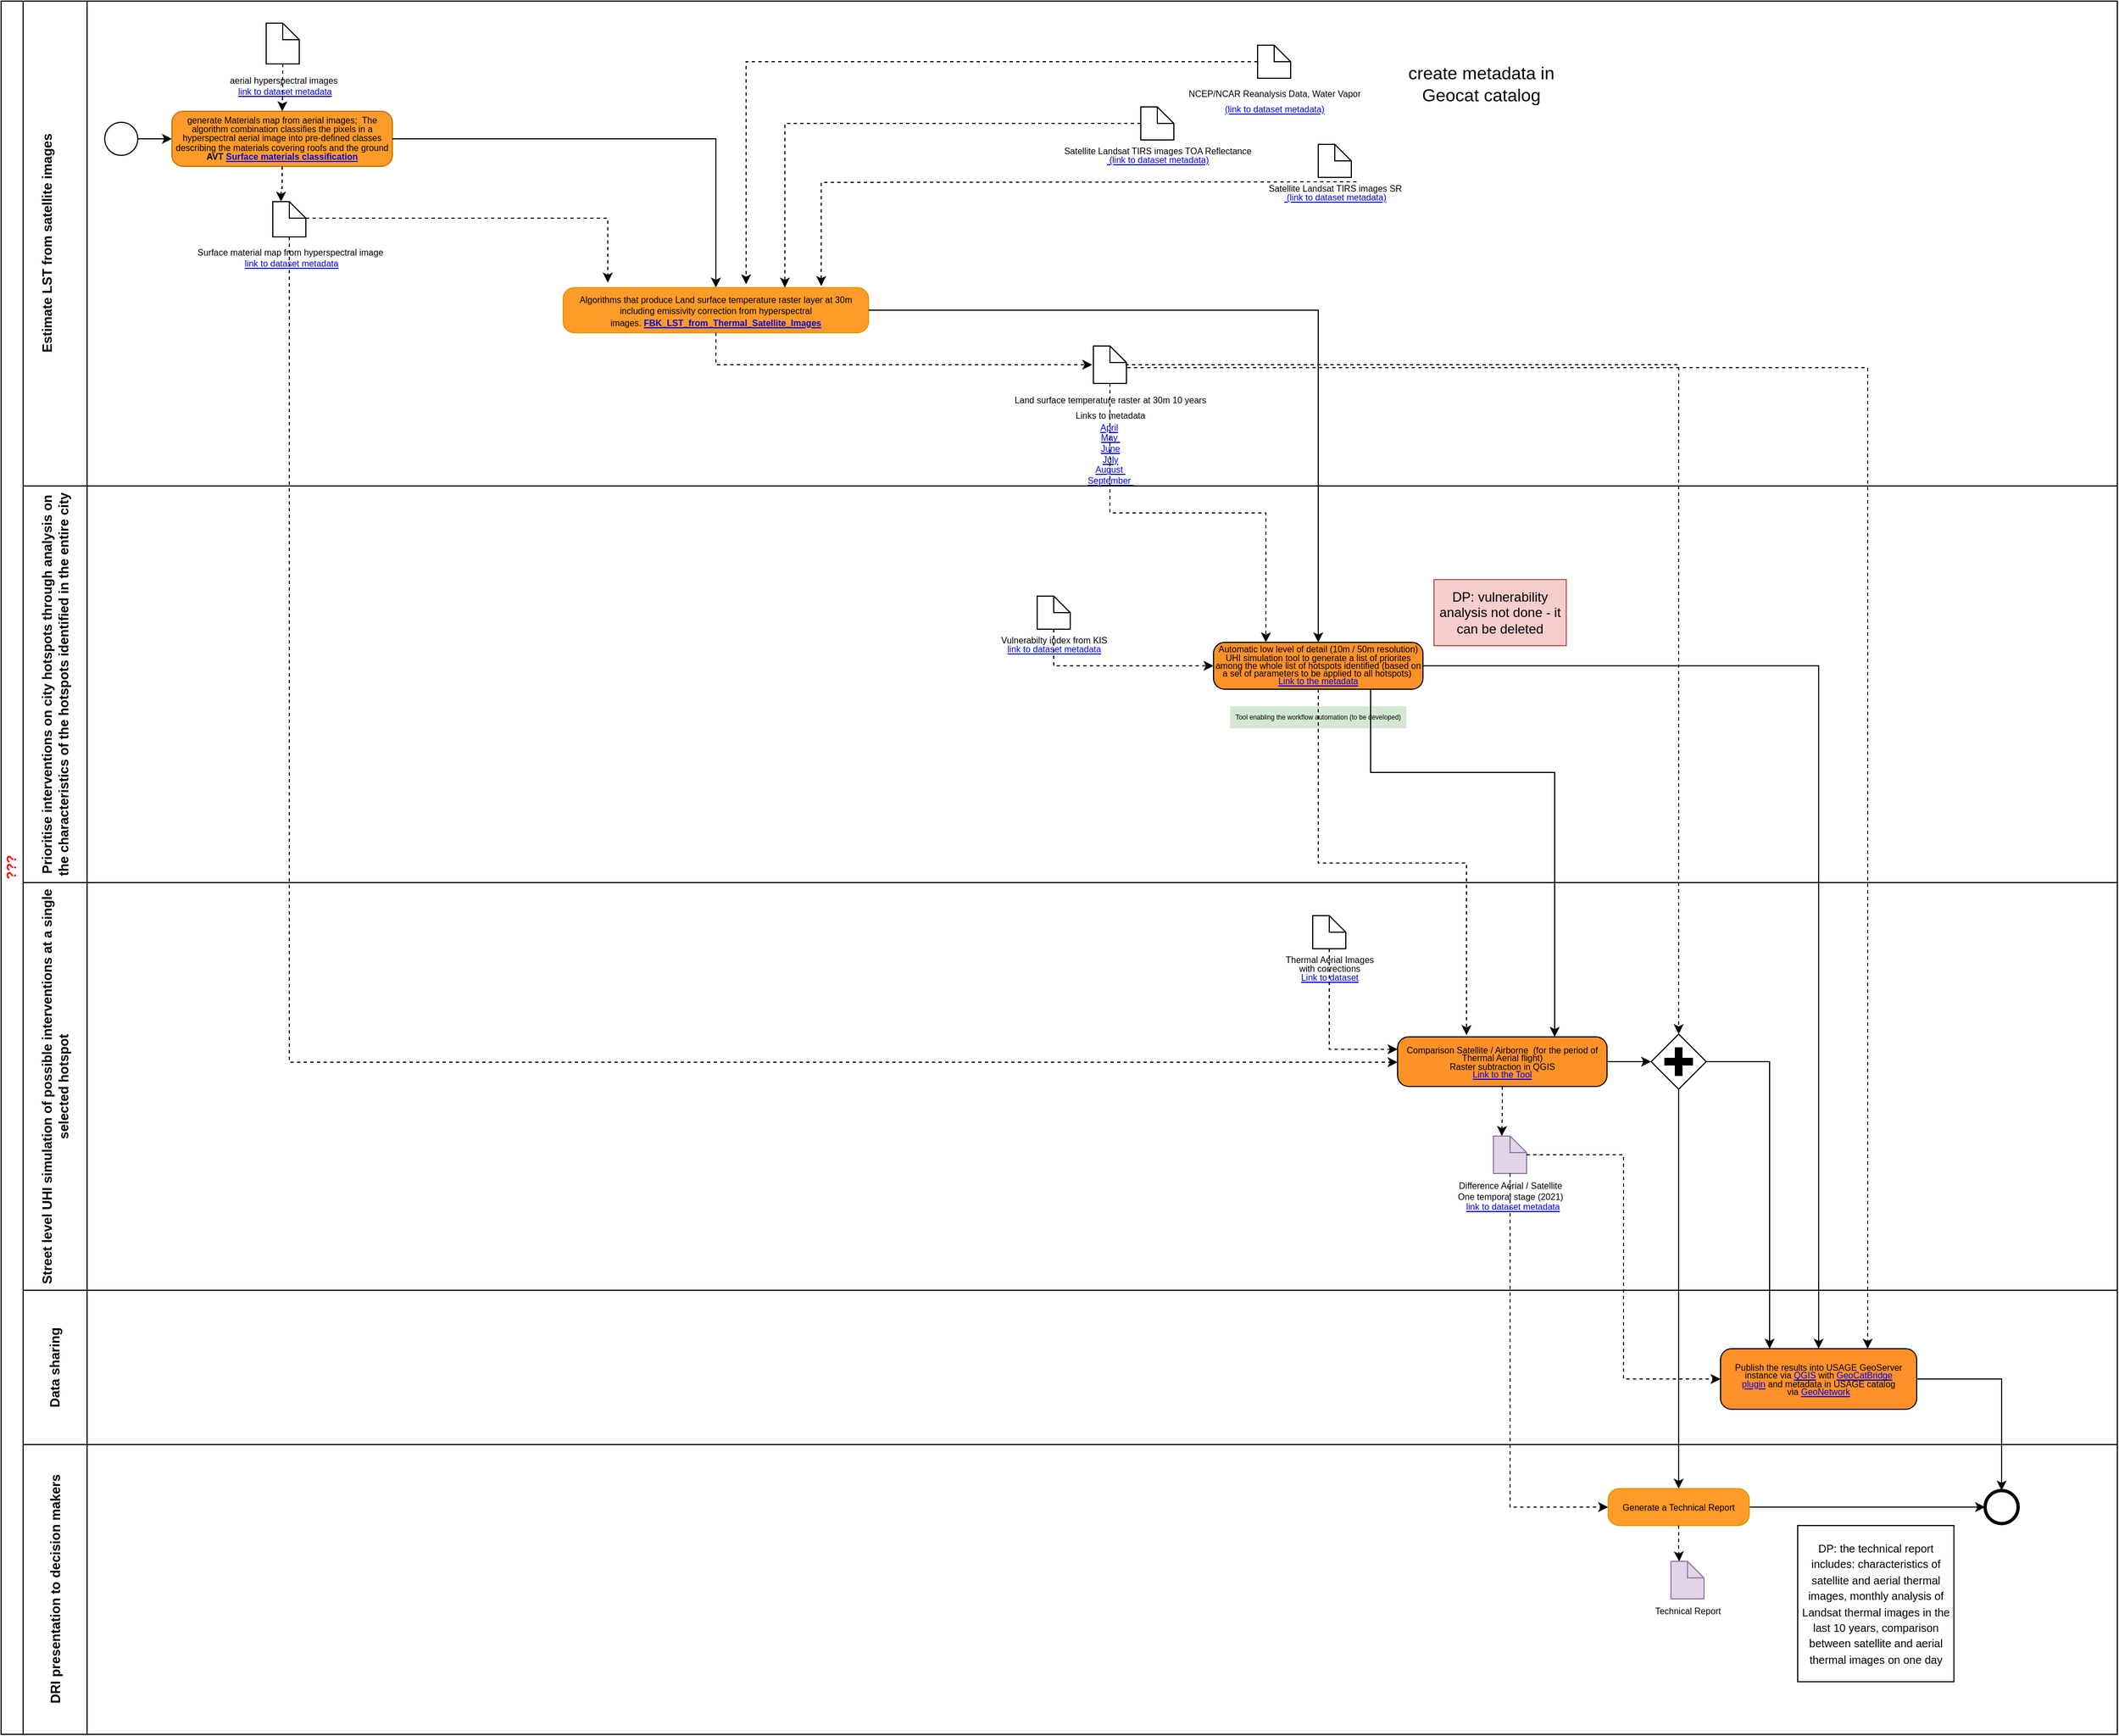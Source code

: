 <mxfile version="26.2.2">
  <diagram name="GZ-UHI" id="Krvi3zgOJTbH_F1lKnKt">
    <mxGraphModel grid="1" page="1" gridSize="10" guides="1" tooltips="1" connect="1" arrows="1" fold="1" pageScale="1" pageWidth="3300" pageHeight="4681" math="0" shadow="0">
      <root>
        <mxCell id="k6mhYjpQpfvVJ8LvTSOb-0" />
        <mxCell id="k6mhYjpQpfvVJ8LvTSOb-1" parent="k6mhYjpQpfvVJ8LvTSOb-0" />
        <mxCell id="k6mhYjpQpfvVJ8LvTSOb-5" value="&lt;font color=&quot;#ff0000&quot;&gt;???&lt;/font&gt;" style="swimlane;html=1;childLayout=stackLayout;resizeParent=1;resizeParentMax=0;horizontal=0;startSize=20;horizontalStack=0;whiteSpace=wrap;" vertex="1" parent="k6mhYjpQpfvVJ8LvTSOb-1">
          <mxGeometry x="130" y="-4350" width="1920" height="1573" as="geometry">
            <mxRectangle x="99" y="-2240" width="40" height="50" as="alternateBounds" />
          </mxGeometry>
        </mxCell>
        <mxCell id="k6mhYjpQpfvVJ8LvTSOb-6" value="&lt;div&gt;Estimate LST from satellite images&lt;/div&gt;&lt;div&gt;&lt;br&gt;&lt;/div&gt;" style="swimlane;html=1;startSize=58;horizontal=0;" vertex="1" parent="k6mhYjpQpfvVJ8LvTSOb-5">
          <mxGeometry x="20" width="1900" height="440" as="geometry">
            <mxRectangle x="20" width="1133" height="30" as="alternateBounds" />
          </mxGeometry>
        </mxCell>
        <mxCell id="k6mhYjpQpfvVJ8LvTSOb-7" style="edgeStyle=orthogonalEdgeStyle;rounded=0;orthogonalLoop=1;jettySize=auto;html=1;" edge="1" parent="k6mhYjpQpfvVJ8LvTSOb-6" source="k6mhYjpQpfvVJ8LvTSOb-8">
          <mxGeometry relative="1" as="geometry">
            <mxPoint x="135" y="125" as="targetPoint" />
          </mxGeometry>
        </mxCell>
        <mxCell id="k6mhYjpQpfvVJ8LvTSOb-8" value="" style="points=[[0.145,0.145,0],[0.5,0,0],[0.855,0.145,0],[1,0.5,0],[0.855,0.855,0],[0.5,1,0],[0.145,0.855,0],[0,0.5,0]];shape=mxgraph.bpmn.event;html=1;verticalLabelPosition=bottom;labelBackgroundColor=#ffffff;verticalAlign=top;align=center;perimeter=ellipsePerimeter;outlineConnect=0;aspect=fixed;outline=standard;symbol=general;" vertex="1" parent="k6mhYjpQpfvVJ8LvTSOb-6">
          <mxGeometry x="74" y="110" width="30" height="30" as="geometry" />
        </mxCell>
        <mxCell id="k6mhYjpQpfvVJ8LvTSOb-14" value="&lt;h6 style=&quot;line-height: 100%;&quot;&gt;&lt;font face=&quot;Arial&quot; style=&quot;&quot;&gt;&lt;span style=&quot;font-size: 8px; font-weight: 400;&quot;&gt;generate Materials map from aerial images;&amp;nbsp; The algorithm combination classifies the pixels in a hyperspectral aerial image into pre-defined classes describing the materials covering roofs and the ground&lt;/span&gt;&lt;br&gt;&lt;/font&gt;&lt;font face=&quot;Arial&quot;&gt;&lt;span style=&quot;font-size: 8px;&quot;&gt;AVT&amp;nbsp;&lt;a href=&quot;https://usage.geocat.live/catalogue/srv/ger/catalog.search#/metadata/fd520039-50a1-46c0-94a1-9b5369333e2a&quot;&gt;Surface materials classification&lt;/a&gt;&lt;/span&gt;&lt;/font&gt;&lt;/h6&gt;" style="points=[[0.25,0,0],[0.5,0,0],[0.75,0,0],[1,0.25,0],[1,0.5,0],[1,0.75,0],[0.75,1,0],[0.5,1,0],[0.25,1,0],[0,0.75,0],[0,0.5,0],[0,0.25,0]];shape=mxgraph.bpmn.task;whiteSpace=wrap;rectStyle=rounded;size=10;html=1;container=1;expand=0;collapsible=0;taskMarker=abstract;fillColor=#ff9b29;fontColor=#000000;strokeColor=#BD7000;" vertex="1" parent="k6mhYjpQpfvVJ8LvTSOb-6">
          <mxGeometry x="135" y="100" width="200" height="50" as="geometry" />
        </mxCell>
        <mxCell id="k6mhYjpQpfvVJ8LvTSOb-15" style="edgeStyle=orthogonalEdgeStyle;rounded=0;orthogonalLoop=1;jettySize=auto;html=1;dashed=1;" edge="1" parent="k6mhYjpQpfvVJ8LvTSOb-6" source="k6mhYjpQpfvVJ8LvTSOb-16" target="k6mhYjpQpfvVJ8LvTSOb-14">
          <mxGeometry relative="1" as="geometry" />
        </mxCell>
        <UserObject label="&lt;div style=&quot;&quot;&gt;&lt;div style=&quot;&quot;&gt;&lt;font face=&quot;Arial&quot;&gt;&lt;span style=&quot;font-size: 8px;&quot;&gt;aerial hyperspectral images&lt;/span&gt;&lt;/font&gt;&lt;br&gt;&lt;/div&gt;&lt;div style=&quot;font-size: 8px;&quot;&gt;&lt;font face=&quot;Arial&quot; style=&quot;font-size: 8px;&quot;&gt;&amp;nbsp;&lt;a href=&quot;https://usage.geocat.live/catalogue/srv/eng/catalog.search#/metadata/ae30b8cd-dbab-412f-aea7-62f427f24b55&quot;&gt;link to dataset metadata&lt;/a&gt;&lt;/font&gt;&lt;/div&gt;&lt;/div&gt;" id="k6mhYjpQpfvVJ8LvTSOb-16">
          <mxCell style="shape=mxgraph.bpmn.data;labelPosition=center;verticalLabelPosition=bottom;align=center;verticalAlign=top;size=15;html=1;" vertex="1" parent="k6mhYjpQpfvVJ8LvTSOb-6">
            <mxGeometry x="220.5" y="20" width="30" height="37" as="geometry" />
          </mxCell>
        </UserObject>
        <UserObject label="&lt;div style=&quot;line-height: 100%;&quot;&gt;&lt;div style=&quot;line-height: 100%;&quot;&gt;&lt;font face=&quot;Arial&quot;&gt;&lt;span style=&quot;font-size: 8px;&quot;&gt;Surface material map from hyperspectral image&lt;/span&gt;&lt;/font&gt;&lt;/div&gt;&lt;div style=&quot;font-size: 8px; line-height: 100%;&quot;&gt;&lt;font style=&quot;font-size: 8px;&quot; face=&quot;Arial&quot;&gt;&amp;nbsp;&lt;a href=&quot;https://usage.geocat.live/catalogue/srv/eng/catalog.search#/metadata/e6991462-e031-4deb-a362-c5b55139316a&quot;&gt;link to dataset metadata&lt;/a&gt;&lt;/font&gt;&lt;/div&gt;&lt;/div&gt;" id="k6mhYjpQpfvVJ8LvTSOb-17">
          <mxCell style="shape=mxgraph.bpmn.data;labelPosition=center;verticalLabelPosition=bottom;align=center;verticalAlign=top;size=15;html=1;" vertex="1" parent="k6mhYjpQpfvVJ8LvTSOb-6">
            <mxGeometry x="226.5" y="182" width="30" height="32" as="geometry" />
          </mxCell>
        </UserObject>
        <mxCell id="k6mhYjpQpfvVJ8LvTSOb-18" style="edgeStyle=orthogonalEdgeStyle;rounded=0;orthogonalLoop=1;jettySize=auto;html=1;entryX=0;entryY=0;entryDx=7.5;entryDy=0;entryPerimeter=0;dashed=1;" edge="1" parent="k6mhYjpQpfvVJ8LvTSOb-6" source="k6mhYjpQpfvVJ8LvTSOb-14" target="k6mhYjpQpfvVJ8LvTSOb-17">
          <mxGeometry relative="1" as="geometry" />
        </mxCell>
        <mxCell id="k6mhYjpQpfvVJ8LvTSOb-26" style="edgeStyle=orthogonalEdgeStyle;rounded=0;orthogonalLoop=1;jettySize=auto;html=1;entryX=0.146;entryY=-0.111;entryDx=0;entryDy=0;entryPerimeter=0;exitX=0;exitY=0;exitDx=30;exitDy=15;exitPerimeter=0;dashed=1;" edge="1" parent="k6mhYjpQpfvVJ8LvTSOb-6" source="k6mhYjpQpfvVJ8LvTSOb-17" target="AlwzMYm-ZSlX3xYWYxc7-0">
          <mxGeometry relative="1" as="geometry" />
        </mxCell>
        <mxCell id="k6mhYjpQpfvVJ8LvTSOb-33" style="edgeStyle=orthogonalEdgeStyle;rounded=0;orthogonalLoop=1;jettySize=auto;html=1;entryX=0.5;entryY=0;entryDx=0;entryDy=0;entryPerimeter=0;" edge="1" parent="k6mhYjpQpfvVJ8LvTSOb-6" source="k6mhYjpQpfvVJ8LvTSOb-14" target="AlwzMYm-ZSlX3xYWYxc7-0">
          <mxGeometry relative="1" as="geometry" />
        </mxCell>
        <mxCell id="AlwzMYm-ZSlX3xYWYxc7-0" value="&lt;div style=&quot;line-height: 70%;&quot;&gt;&lt;div&gt;&lt;span style=&quot;background-color: initial; font-size: 8px;&quot;&gt;&lt;font face=&quot;Arial&quot;&gt;Algorithms that produce Land surface temperature raster layer at 30m including emissivity correction from hyperspectral images&lt;/font&gt;&lt;/span&gt;&lt;font face=&quot;Arial&quot; style=&quot;background-color: initial;&quot;&gt;&lt;span style=&quot;font-size: 8px;&quot;&gt;.&amp;nbsp;&lt;/span&gt;&lt;/font&gt;&lt;span style=&quot;background-color: transparent; font-size: 8px;&quot;&gt;&lt;font face=&quot;Arial&quot; color=&quot;#0000ee&quot;&gt;&lt;b&gt;&lt;u&gt;FBK_LST_from_Thermal_Satellite_Images&lt;/u&gt;&lt;/b&gt;&lt;/font&gt;&lt;/span&gt;&lt;br&gt;&lt;/div&gt;&lt;/div&gt;" style="points=[[0.25,0,0],[0.5,0,0],[0.75,0,0],[1,0.25,0],[1,0.5,0],[1,0.75,0],[0.75,1,0],[0.5,1,0],[0.25,1,0],[0,0.75,0],[0,0.5,0],[0,0.25,0]];shape=mxgraph.bpmn.task;whiteSpace=wrap;rectStyle=rounded;size=10;html=1;container=1;expand=0;collapsible=0;taskMarker=abstract;fillColor=#ff9b29;strokeColor=#d79b00;gradientColor=none;" vertex="1" parent="k6mhYjpQpfvVJ8LvTSOb-6">
          <mxGeometry x="490" y="260" width="277" height="41" as="geometry" />
        </mxCell>
        <UserObject label="&lt;div style=&quot;&quot;&gt;&lt;div style=&quot;&quot;&gt;&lt;font face=&quot;Arial&quot;&gt;&lt;span style=&quot;font-size: 8px;&quot;&gt;Land surface temperature raster at 30m 10 years&lt;/span&gt;&lt;/font&gt;&lt;br&gt;&lt;/div&gt;&lt;div style=&quot;&quot;&gt;&lt;font face=&quot;Arial&quot;&gt;&lt;span style=&quot;font-size: 8px;&quot;&gt;Links to metadata&lt;/span&gt;&lt;/font&gt;&lt;/div&gt;&lt;div style=&quot;font-size: 8px;&quot;&gt;&lt;font style=&quot;font-size: 8px;&quot; face=&quot;Arial&quot;&gt;&lt;a href=&quot;https://usage.geocat.live/catalogue/srv/eng/catalog.search#/metadata/aff2d2a4-f9ab-45c5-abed-f10d376fbd80&quot;&gt;April&lt;/a&gt;&amp;nbsp;&lt;/font&gt;&lt;/div&gt;&lt;div style=&quot;font-size: 8px;&quot;&gt;&lt;font style=&quot;font-size: 8px;&quot; face=&quot;Arial&quot;&gt;&lt;a href=&quot;https://usage.geocat.live/catalogue/srv/eng/catalog.search#/metadata/4ccbb858-4121-44dd-abe7-034310ac998c&quot;&gt;May&amp;nbsp;&lt;/a&gt;&lt;/font&gt;&lt;/div&gt;&lt;div style=&quot;font-size: 8px;&quot;&gt;&lt;font style=&quot;font-size: 8px;&quot; face=&quot;Arial&quot;&gt;&lt;a href=&quot;https://usage.geocat.live/catalogue/srv/eng/catalog.search#/metadata/3def935f-0346-4d03-aa3d-8190eb6eb513&quot;&gt;June&lt;/a&gt;&lt;/font&gt;&lt;/div&gt;&lt;div style=&quot;font-size: 8px;&quot;&gt;&lt;font style=&quot;font-size: 8px;&quot; face=&quot;Arial&quot;&gt;&lt;a href=&quot;https://usage.geocat.live/catalogue/srv/eng/catalog.search#/metadata/1e5516d5-3c9e-45b9-b2ae-fc5a6879417a&quot;&gt;July&lt;/a&gt;&lt;/font&gt;&lt;/div&gt;&lt;div style=&quot;font-size: 8px;&quot;&gt;&lt;a href=&quot;https://usage.geocat.live/catalogue/srv/eng/catalog.search#/metadata/031fedaa-0c58-42bd-bdcd-8bd4509bc34d&quot;&gt;August&amp;nbsp;&lt;/a&gt;&lt;/div&gt;&lt;div style=&quot;font-size: 8px;&quot;&gt;&lt;a href=&quot;https://usage.geocat.live/catalogue/srv/eng/catalog.search#/metadata/4fe37493-c38b-41a7-a944-6562df7aa672&quot;&gt;September&amp;nbsp;&lt;/a&gt;&lt;/div&gt;&lt;/div&gt;" id="AlwzMYm-ZSlX3xYWYxc7-1">
          <mxCell style="shape=mxgraph.bpmn.data;labelPosition=center;verticalLabelPosition=bottom;align=center;verticalAlign=top;size=15;html=1;" vertex="1" parent="k6mhYjpQpfvVJ8LvTSOb-6">
            <mxGeometry x="971" y="313" width="30" height="34" as="geometry" />
          </mxCell>
        </UserObject>
        <mxCell id="AlwzMYm-ZSlX3xYWYxc7-2" style="edgeStyle=orthogonalEdgeStyle;rounded=0;orthogonalLoop=1;jettySize=auto;html=1;exitX=0.5;exitY=1;exitDx=0;exitDy=0;exitPerimeter=0;dashed=1;" edge="1" parent="k6mhYjpQpfvVJ8LvTSOb-6" source="AlwzMYm-ZSlX3xYWYxc7-0">
          <mxGeometry relative="1" as="geometry">
            <mxPoint x="970" y="330" as="targetPoint" />
            <Array as="points">
              <mxPoint x="629" y="330" />
            </Array>
          </mxGeometry>
        </mxCell>
        <UserObject label="&lt;div style=&quot;line-height: 100%; font-size: 8px;&quot;&gt;&lt;div style=&quot;line-height: 100%;&quot;&gt;Satellite Landsat TIRS images TOA Reflectance&lt;/div&gt;&lt;div style=&quot;line-height: 100%;&quot;&gt;&lt;a href=&quot;https://developers.google.com/earth-engine/datasets/catalog/LANDSAT_LC08_C02_T1_TOA#description&quot;&gt;&amp;nbsp;(link to dataset metadata)&lt;/a&gt;&lt;/div&gt;&lt;/div&gt;" id="AlwzMYm-ZSlX3xYWYxc7-3">
          <mxCell style="shape=mxgraph.bpmn.data;labelPosition=center;verticalLabelPosition=bottom;align=center;verticalAlign=top;size=15;html=1;" vertex="1" parent="k6mhYjpQpfvVJ8LvTSOb-6">
            <mxGeometry x="1014" y="96" width="30" height="30" as="geometry" />
          </mxCell>
        </UserObject>
        <mxCell id="AlwzMYm-ZSlX3xYWYxc7-4" style="edgeStyle=orthogonalEdgeStyle;rounded=0;orthogonalLoop=1;jettySize=auto;html=1;entryX=0.726;entryY=0;entryDx=0;entryDy=0;entryPerimeter=0;dashed=1;" edge="1" parent="k6mhYjpQpfvVJ8LvTSOb-6" source="AlwzMYm-ZSlX3xYWYxc7-3" target="AlwzMYm-ZSlX3xYWYxc7-0">
          <mxGeometry relative="1" as="geometry">
            <mxPoint x="1029" y="226" as="targetPoint" />
          </mxGeometry>
        </mxCell>
        <UserObject label="&lt;div style=&quot;line-height: 100%;&quot;&gt;&lt;div style=&quot;line-height: 100%;&quot;&gt;&lt;span style=&quot;background-color: initial; font-size: 8px;&quot;&gt;NCEP/NCAR Reanalysis Data, Water Vapor&lt;/span&gt;&lt;/div&gt;&lt;div style=&quot;line-height: 100%;&quot;&gt;&lt;a style=&quot;font-size: 8px; background-color: initial;&quot; href=&quot;https://developers.google.com/earth-engine/datasets/catalog/LANDSAT_LC08_C02_T1_L2#description&quot;&gt;(link to dataset metadata)&lt;/a&gt;&lt;br&gt;&lt;/div&gt;&lt;/div&gt;" id="AlwzMYm-ZSlX3xYWYxc7-5">
          <mxCell style="shape=mxgraph.bpmn.data;labelPosition=center;verticalLabelPosition=bottom;align=center;verticalAlign=top;size=15;html=1;" vertex="1" parent="k6mhYjpQpfvVJ8LvTSOb-6">
            <mxGeometry x="1120" y="40" width="30" height="30" as="geometry" />
          </mxCell>
        </UserObject>
        <mxCell id="AlwzMYm-ZSlX3xYWYxc7-6" style="edgeStyle=orthogonalEdgeStyle;rounded=0;orthogonalLoop=1;jettySize=auto;html=1;entryX=0.845;entryY=-0.034;entryDx=0;entryDy=0;entryPerimeter=0;dashed=1;" edge="1" parent="k6mhYjpQpfvVJ8LvTSOb-6" target="AlwzMYm-ZSlX3xYWYxc7-0">
          <mxGeometry relative="1" as="geometry">
            <mxPoint x="1209.67" y="164" as="sourcePoint" />
            <mxPoint x="1061" y="225" as="targetPoint" />
          </mxGeometry>
        </mxCell>
        <mxCell id="AlwzMYm-ZSlX3xYWYxc7-7" style="edgeStyle=orthogonalEdgeStyle;rounded=0;orthogonalLoop=1;jettySize=auto;html=1;entryX=0.599;entryY=-0.073;entryDx=0;entryDy=0;entryPerimeter=0;dashed=1;" edge="1" parent="k6mhYjpQpfvVJ8LvTSOb-6" source="AlwzMYm-ZSlX3xYWYxc7-5" target="AlwzMYm-ZSlX3xYWYxc7-0">
          <mxGeometry relative="1" as="geometry">
            <mxPoint x="1219.67" y="174" as="sourcePoint" />
            <mxPoint x="1084" y="224" as="targetPoint" />
          </mxGeometry>
        </mxCell>
        <UserObject label="&lt;div style=&quot;line-height: 100%; font-size: 8px;&quot;&gt;&lt;div style=&quot;line-height: 100%;&quot;&gt;Satellite Landsat TIRS images SR&lt;/div&gt;&lt;div style=&quot;line-height: 100%;&quot;&gt;&lt;a href=&quot;https://developers.google.com/earth-engine/datasets/catalog/LANDSAT_LC08_C02_T1_L2#description&quot;&gt;&amp;nbsp;(link to dataset metadata)&lt;/a&gt;&lt;/div&gt;&lt;/div&gt;" id="AlwzMYm-ZSlX3xYWYxc7-8">
          <mxCell style="shape=mxgraph.bpmn.data;labelPosition=center;verticalLabelPosition=bottom;align=center;verticalAlign=top;size=15;html=1;" vertex="1" parent="k6mhYjpQpfvVJ8LvTSOb-6">
            <mxGeometry x="1175" y="130" width="30" height="30" as="geometry" />
          </mxCell>
        </UserObject>
        <mxCell id="LC7-CDsK_31KNm7Xdk4L-0" value="create metadata in Geocat catalog" style="text;html=1;align=center;verticalAlign=middle;whiteSpace=wrap;rounded=0;fontSize=16;" vertex="1" parent="k6mhYjpQpfvVJ8LvTSOb-6">
          <mxGeometry x="1230" y="30" width="186" height="90" as="geometry" />
        </mxCell>
        <mxCell id="deyBfgTp-uPs_R4OnKZf-1" style="edgeStyle=orthogonalEdgeStyle;rounded=0;orthogonalLoop=1;jettySize=auto;html=1;entryX=0.5;entryY=0;entryDx=0;entryDy=0;entryPerimeter=0;dashed=1;" edge="1" parent="k6mhYjpQpfvVJ8LvTSOb-6" target="dOBSpZfp61ixVWhACqNp-2">
          <mxGeometry relative="1" as="geometry">
            <mxPoint x="1000" y="330" as="sourcePoint" />
            <mxPoint x="1552" y="1210" as="targetPoint" />
            <Array as="points">
              <mxPoint x="1502" y="330" />
            </Array>
          </mxGeometry>
        </mxCell>
        <mxCell id="k6mhYjpQpfvVJ8LvTSOb-54" value="&lt;div&gt;Prioritise interventions on city hotspots through analysis on the characteristics of the hotspots identified in the entire city&lt;br&gt;&lt;/div&gt;" style="swimlane;html=1;startSize=58;horizontal=0;whiteSpace=wrap;" vertex="1" parent="k6mhYjpQpfvVJ8LvTSOb-5">
          <mxGeometry x="20" y="440" width="1900" height="360" as="geometry" />
        </mxCell>
        <mxCell id="k6mhYjpQpfvVJ8LvTSOb-55" value="&lt;h6 style=&quot;line-height: 90%;&quot;&gt;&lt;font style=&quot;&quot;&gt;&lt;span style=&quot;font-size: 8px; font-weight: 400;&quot;&gt;Automatic low level of detail (10m / 50m resolution) UHI simulation tool to generate a list of priorites among the whole list of hotspots identified (based on a set of parameters to be applied to all hotspots)&amp;nbsp;&lt;br&gt;&lt;/span&gt;&lt;/font&gt;&lt;span style=&quot;font-size: 8px; font-weight: 400; background-color: initial;&quot;&gt;&lt;a href=&quot;https://usage.geocat.live/catalogue/srv/eng/catalog.search#/metadata/929158a4-eb6d-41c7-b8c5-4c3e17e87d6b&quot;&gt;Link to the metadata&lt;/a&gt;&lt;/span&gt;&lt;/h6&gt;&lt;p&gt;&lt;/p&gt;" style="points=[[0.25,0,0],[0.5,0,0],[0.75,0,0],[1,0.25,0],[1,0.5,0],[1,0.75,0],[0.75,1,0],[0.5,1,0],[0.25,1,0],[0,0.75,0],[0,0.5,0],[0,0.25,0]];shape=mxgraph.bpmn.task;whiteSpace=wrap;rectStyle=rounded;size=10;html=1;container=1;expand=0;collapsible=0;taskMarker=abstract;fillColor=#ff9129;" vertex="1" parent="k6mhYjpQpfvVJ8LvTSOb-54">
          <mxGeometry x="1080" y="142" width="190" height="42.5" as="geometry" />
        </mxCell>
        <UserObject label="&lt;div style=&quot;line-height: 100%; font-size: 8px;&quot;&gt;&lt;div style=&quot;line-height: 100%;&quot;&gt;&lt;div style=&quot;line-height: 100%;&quot;&gt;&lt;div style=&quot;line-height: 100%;&quot;&gt;Vulnerabilty index from KIS&lt;/div&gt;&lt;div&gt;&lt;a href=&quot;https://usage.geocat.live/catalogue/srv/eng/catalog.search#/metadata/cb2a6526-c047-456f-b396-94b351f743ab&quot; style=&quot;background-color: initial;&quot;&gt;link to dataset metadata&lt;/a&gt;&lt;br&gt;&lt;/div&gt;&lt;/div&gt;&lt;/div&gt;&lt;/div&gt;" id="k6mhYjpQpfvVJ8LvTSOb-57">
          <mxCell style="shape=mxgraph.bpmn.data;labelPosition=center;verticalLabelPosition=bottom;align=center;verticalAlign=top;size=15;html=1;" vertex="1" parent="k6mhYjpQpfvVJ8LvTSOb-54">
            <mxGeometry x="920" y="100" width="30" height="30" as="geometry" />
          </mxCell>
        </UserObject>
        <mxCell id="k6mhYjpQpfvVJ8LvTSOb-66" style="edgeStyle=orthogonalEdgeStyle;rounded=0;orthogonalLoop=1;jettySize=auto;html=1;entryX=0;entryY=0.5;entryDx=0;entryDy=0;entryPerimeter=0;exitX=0.5;exitY=1;exitDx=0;exitDy=0;exitPerimeter=0;dashed=1;" edge="1" parent="k6mhYjpQpfvVJ8LvTSOb-54" source="k6mhYjpQpfvVJ8LvTSOb-57" target="k6mhYjpQpfvVJ8LvTSOb-55">
          <mxGeometry relative="1" as="geometry" />
        </mxCell>
        <mxCell id="k6mhYjpQpfvVJ8LvTSOb-61" value="&lt;div style=&quot;&quot;&gt;&lt;div&gt;Tool enabling the workflow automation (to be developed)&lt;/div&gt;&lt;/div&gt;" style="text;html=1;strokeColor=none;fillColor=#d5e8d4;align=center;verticalAlign=middle;rounded=0;whiteSpace=wrap;spacing=2;fontSize=6;labelBackgroundColor=none;" vertex="1" parent="k6mhYjpQpfvVJ8LvTSOb-54">
          <mxGeometry x="1095" y="200" width="160" height="20" as="geometry" />
        </mxCell>
        <mxCell id="deyBfgTp-uPs_R4OnKZf-0" value="DP: vulnerability analysis not done - it can be deleted" style="rounded=0;whiteSpace=wrap;html=1;fillColor=#f8cecc;strokeColor=#b85450;" vertex="1" parent="k6mhYjpQpfvVJ8LvTSOb-54">
          <mxGeometry x="1280" y="85" width="120" height="60" as="geometry" />
        </mxCell>
        <mxCell id="k6mhYjpQpfvVJ8LvTSOb-69" value="&lt;div&gt;Street level UHI simulation of possible interventions at a single selected hotspot&lt;br&gt;&lt;/div&gt;" style="swimlane;html=1;startSize=58;horizontal=0;whiteSpace=wrap;" vertex="1" parent="k6mhYjpQpfvVJ8LvTSOb-5">
          <mxGeometry x="20" y="800" width="1900" height="370" as="geometry" />
        </mxCell>
        <UserObject label="&lt;div style=&quot;line-height: 100%; font-size: 8px;&quot;&gt;&lt;div style=&quot;line-height: 100%;&quot;&gt;&lt;div style=&quot;line-height: 100%;&quot;&gt;&lt;div style=&quot;line-height: 100%;&quot;&gt;&lt;div style=&quot;line-height: 100%;&quot;&gt;&lt;div style=&quot;line-height: 100%;&quot;&gt;Thermal Aerial Images&lt;/div&gt;&lt;div style=&quot;line-height: 100%;&quot;&gt;with corrections&lt;br&gt;&lt;a href=&quot;https://usage.geocat.live/catalogue/srv/ita/catalog.search#/metadata/1937da1f-d858-4fde-b9ac-0745b9046454&quot;&gt;Link to dataset&lt;/a&gt;&lt;/div&gt;&lt;/div&gt;&lt;/div&gt;&lt;/div&gt;&lt;/div&gt;&lt;/div&gt;" id="k6mhYjpQpfvVJ8LvTSOb-70">
          <mxCell style="shape=mxgraph.bpmn.data;labelPosition=center;verticalLabelPosition=bottom;align=center;verticalAlign=top;size=15;html=1;" vertex="1" parent="k6mhYjpQpfvVJ8LvTSOb-69">
            <mxGeometry x="1170" y="30" width="30" height="30" as="geometry" />
          </mxCell>
        </UserObject>
        <UserObject label="&lt;div style=&quot;font-size: 8px;&quot;&gt;&lt;div&gt;&lt;span style=&quot;font-family: Arial; background-color: initial;&quot;&gt;Difference Aerial / Satellite&lt;/span&gt;&lt;/div&gt;&lt;div&gt;&lt;span style=&quot;font-family: Arial; background-color: initial;&quot;&gt;One temporal stage (2021)&lt;/span&gt;&lt;/div&gt;&lt;div&gt;&lt;span style=&quot;font-family: Arial; background-color: initial;&quot;&gt;&amp;nbsp;&amp;nbsp;&lt;/span&gt;&lt;a style=&quot;font-family: Arial; background-color: initial;&quot; href=&quot;https://usage.geocat.live/catalogue/srv/eng/catalog.search#/metadata/012bbeff-2d58-4b57-ba23-9f8a96b1f176&quot;&gt;link to dataset metadata&lt;/a&gt;&lt;br&gt;&lt;/div&gt;&lt;/div&gt;" id="k6mhYjpQpfvVJ8LvTSOb-72">
          <mxCell style="shape=mxgraph.bpmn.data;labelPosition=center;verticalLabelPosition=bottom;align=center;verticalAlign=top;size=15;html=1;fillColor=#e1d5e7;strokeColor=#9673a6;" vertex="1" parent="k6mhYjpQpfvVJ8LvTSOb-69">
            <mxGeometry x="1334" y="230" width="30" height="34" as="geometry" />
          </mxCell>
        </UserObject>
        <mxCell id="k6mhYjpQpfvVJ8LvTSOb-88" value="&lt;h6 style=&quot;line-height: 90%;&quot;&gt;&lt;span style=&quot;font-size: 8px; font-weight: 400;&quot;&gt;Comparison Satellite / Airborne&amp;nbsp; (for the period of Thermal Aerial flight)&lt;br&gt;Raster subtraction in QGIS&lt;br&gt;&lt;a href=&quot;https://usage.geocat.live/catalogue/srv/eng/catalog.search#/metadata/175ca8f9-8a4e-443d-a0c4-bf79f53d543f&quot;&gt;Link to the Tool&lt;/a&gt;&lt;/span&gt;&lt;/h6&gt;&lt;p&gt;&lt;/p&gt;" style="points=[[0.25,0,0],[0.5,0,0],[0.75,0,0],[1,0.25,0],[1,0.5,0],[1,0.75,0],[0.75,1,0],[0.5,1,0],[0.25,1,0],[0,0.75,0],[0,0.5,0],[0,0.25,0]];shape=mxgraph.bpmn.task;whiteSpace=wrap;rectStyle=rounded;size=10;html=1;container=1;expand=0;collapsible=0;taskMarker=abstract;fillColor=#ff9129;" vertex="1" parent="k6mhYjpQpfvVJ8LvTSOb-69">
          <mxGeometry x="1247" y="140" width="190" height="45" as="geometry" />
        </mxCell>
        <mxCell id="k6mhYjpQpfvVJ8LvTSOb-92" style="edgeStyle=orthogonalEdgeStyle;rounded=0;orthogonalLoop=1;jettySize=auto;html=1;entryX=0;entryY=0.25;entryDx=0;entryDy=0;entryPerimeter=0;exitX=0.5;exitY=1;exitDx=0;exitDy=0;exitPerimeter=0;dashed=1;" edge="1" parent="k6mhYjpQpfvVJ8LvTSOb-69" source="k6mhYjpQpfvVJ8LvTSOb-70" target="k6mhYjpQpfvVJ8LvTSOb-88">
          <mxGeometry relative="1" as="geometry" />
        </mxCell>
        <mxCell id="k6mhYjpQpfvVJ8LvTSOb-95" style="edgeStyle=orthogonalEdgeStyle;rounded=0;orthogonalLoop=1;jettySize=auto;html=1;entryX=0;entryY=0;entryDx=7.5;entryDy=0;entryPerimeter=0;dashed=1;" edge="1" parent="k6mhYjpQpfvVJ8LvTSOb-69" source="k6mhYjpQpfvVJ8LvTSOb-88" target="k6mhYjpQpfvVJ8LvTSOb-72">
          <mxGeometry relative="1" as="geometry" />
        </mxCell>
        <mxCell id="dOBSpZfp61ixVWhACqNp-2" value="" style="points=[[0.25,0.25,0],[0.5,0,0],[0.75,0.25,0],[1,0.5,0],[0.75,0.75,0],[0.5,1,0],[0.25,0.75,0],[0,0.5,0]];shape=mxgraph.bpmn.gateway2;html=1;verticalLabelPosition=bottom;labelBackgroundColor=#ffffff;verticalAlign=top;align=center;perimeter=rhombusPerimeter;outlineConnect=0;outline=none;symbol=none;gwType=parallel;" vertex="1" parent="k6mhYjpQpfvVJ8LvTSOb-69">
          <mxGeometry x="1477" y="137.5" width="50" height="50" as="geometry" />
        </mxCell>
        <mxCell id="dOBSpZfp61ixVWhACqNp-3" style="edgeStyle=orthogonalEdgeStyle;rounded=0;orthogonalLoop=1;jettySize=auto;html=1;entryX=0;entryY=0.5;entryDx=0;entryDy=0;entryPerimeter=0;" edge="1" parent="k6mhYjpQpfvVJ8LvTSOb-69" source="k6mhYjpQpfvVJ8LvTSOb-88" target="dOBSpZfp61ixVWhACqNp-2">
          <mxGeometry relative="1" as="geometry" />
        </mxCell>
        <mxCell id="k6mhYjpQpfvVJ8LvTSOb-76" value="&lt;div&gt;Data sharing&lt;/div&gt;" style="swimlane;html=1;startSize=58;horizontal=0;whiteSpace=wrap;" vertex="1" parent="k6mhYjpQpfvVJ8LvTSOb-5">
          <mxGeometry x="20" y="1170" width="1900" height="140" as="geometry" />
        </mxCell>
        <mxCell id="LC7-CDsK_31KNm7Xdk4L-5" value="&lt;h6 style=&quot;line-height: 90%;&quot;&gt;&lt;span style=&quot;font-size: 8px; font-weight: 400;&quot;&gt;Publish the results&amp;nbsp;&lt;/span&gt;&lt;span style=&quot;font-size: 8px; background-color: initial; font-weight: normal;&quot;&gt;into USAGE GeoServer instance&amp;nbsp;&lt;/span&gt;&lt;span style=&quot;font-size: 8px; font-weight: 400; background-color: initial;&quot;&gt;via &lt;a href=&quot;https://usage.geocat.live/catalogue/srv/eng/catalog.search#/metadata/2dccbea6-8c1f-4402-af6d-78382cc6e8a1&quot;&gt;QGIS&lt;/a&gt; with &lt;a href=&quot;https://usage.geocat.live/catalogue/srv/eng/catalog.search#/metadata/547e29bd-4d1b-43d2-9be4-fba6f09ac14c&quot;&gt;GeoCatBridge plugin&lt;/a&gt;&amp;nbsp;and&amp;nbsp;&lt;/span&gt;&lt;span style=&quot;font-size: 8px; background-color: transparent; color: light-dark(rgb(0, 0, 0), rgb(255, 255, 255)); font-weight: normal;&quot;&gt;metadata in USAGE catalog via&amp;nbsp;&lt;/span&gt;&lt;a style=&quot;background-color: initial; font-size: 8px; font-weight: 400;&quot; href=&quot;https://usage.geocat.live/catalogue/srv/eng/catalog.search#/metadata/9ba246d1-f530-4b8d-8049-b43d1c910205&quot;&gt;GeoNetwork&lt;/a&gt;&lt;/h6&gt;&lt;p&gt;&lt;/p&gt;" style="points=[[0.25,0,0],[0.5,0,0],[0.75,0,0],[1,0.25,0],[1,0.5,0],[1,0.75,0],[0.75,1,0],[0.5,1,0],[0.25,1,0],[0,0.75,0],[0,0.5,0],[0,0.25,0]];shape=mxgraph.bpmn.task;whiteSpace=wrap;rectStyle=rounded;size=10;html=1;container=1;expand=0;collapsible=0;taskMarker=abstract;fillColor=#ff9129;" vertex="1" parent="k6mhYjpQpfvVJ8LvTSOb-76">
          <mxGeometry x="1540" y="53" width="178" height="55" as="geometry" />
        </mxCell>
        <mxCell id="bko_9Ov73joKE5NBfAV9-5" style="edgeStyle=orthogonalEdgeStyle;rounded=0;orthogonalLoop=1;jettySize=auto;html=1;entryX=0.25;entryY=0;entryDx=0;entryDy=0;entryPerimeter=0;exitX=0.5;exitY=1;exitDx=0;exitDy=0;exitPerimeter=0;dashed=1;" edge="1" parent="k6mhYjpQpfvVJ8LvTSOb-5" source="AlwzMYm-ZSlX3xYWYxc7-1" target="k6mhYjpQpfvVJ8LvTSOb-55">
          <mxGeometry relative="1" as="geometry">
            <mxPoint x="970" y="440" as="targetPoint" />
          </mxGeometry>
        </mxCell>
        <mxCell id="k6mhYjpQpfvVJ8LvTSOb-89" style="edgeStyle=orthogonalEdgeStyle;rounded=0;orthogonalLoop=1;jettySize=auto;html=1;exitX=1;exitY=0.5;exitDx=0;exitDy=0;exitPerimeter=0;entryX=0.5;entryY=0;entryDx=0;entryDy=0;entryPerimeter=0;" edge="1" parent="k6mhYjpQpfvVJ8LvTSOb-5" source="AlwzMYm-ZSlX3xYWYxc7-0" target="k6mhYjpQpfvVJ8LvTSOb-55">
          <mxGeometry relative="1" as="geometry">
            <mxPoint x="1010.833" y="380" as="sourcePoint" />
          </mxGeometry>
        </mxCell>
        <mxCell id="k6mhYjpQpfvVJ8LvTSOb-96" style="edgeStyle=orthogonalEdgeStyle;rounded=0;orthogonalLoop=1;jettySize=auto;html=1;entryX=0.5;entryY=0;entryDx=0;entryDy=0;entryPerimeter=0;exitX=1;exitY=0.5;exitDx=0;exitDy=0;exitPerimeter=0;" edge="1" parent="k6mhYjpQpfvVJ8LvTSOb-5" source="k6mhYjpQpfvVJ8LvTSOb-55" target="LC7-CDsK_31KNm7Xdk4L-5">
          <mxGeometry relative="1" as="geometry">
            <mxPoint x="1649" y="1225" as="targetPoint" />
          </mxGeometry>
        </mxCell>
        <mxCell id="k6mhYjpQpfvVJ8LvTSOb-68" style="edgeStyle=orthogonalEdgeStyle;rounded=0;orthogonalLoop=1;jettySize=auto;html=1;entryX=0.329;entryY=-0.036;entryDx=0;entryDy=0;entryPerimeter=0;dashed=1;" edge="1" parent="k6mhYjpQpfvVJ8LvTSOb-5" source="k6mhYjpQpfvVJ8LvTSOb-55" target="k6mhYjpQpfvVJ8LvTSOb-88">
          <mxGeometry relative="1" as="geometry">
            <mxPoint x="1195.5" y="932" as="targetPoint" />
          </mxGeometry>
        </mxCell>
        <mxCell id="Y0Jo-nN4tf8y0OHAd4Br-12" style="edgeStyle=orthogonalEdgeStyle;rounded=0;orthogonalLoop=1;jettySize=auto;html=1;entryX=0.75;entryY=0;entryDx=0;entryDy=0;entryPerimeter=0;exitX=1.025;exitY=0.576;exitDx=0;exitDy=0;exitPerimeter=0;dashed=1;" edge="1" parent="k6mhYjpQpfvVJ8LvTSOb-5" source="AlwzMYm-ZSlX3xYWYxc7-1" target="LC7-CDsK_31KNm7Xdk4L-5">
          <mxGeometry relative="1" as="geometry">
            <mxPoint x="1300" y="613" as="sourcePoint" />
            <mxPoint x="1674.81" y="1224.01" as="targetPoint" />
            <Array as="points">
              <mxPoint x="1693" y="333" />
            </Array>
          </mxGeometry>
        </mxCell>
        <mxCell id="k6mhYjpQpfvVJ8LvTSOb-91" style="edgeStyle=orthogonalEdgeStyle;rounded=0;orthogonalLoop=1;jettySize=auto;html=1;dashed=1;exitX=0.5;exitY=1;exitDx=0;exitDy=0;exitPerimeter=0;" edge="1" parent="k6mhYjpQpfvVJ8LvTSOb-5" source="k6mhYjpQpfvVJ8LvTSOb-17" target="k6mhYjpQpfvVJ8LvTSOb-88">
          <mxGeometry relative="1" as="geometry">
            <mxPoint x="230" y="180" as="sourcePoint" />
            <mxPoint x="1163.92" y="969.76" as="targetPoint" />
            <Array as="points">
              <mxPoint x="262" y="963" />
            </Array>
          </mxGeometry>
        </mxCell>
        <mxCell id="4u7s_X4l6vlv1W2Hgk9h-2" style="edgeStyle=orthogonalEdgeStyle;rounded=0;orthogonalLoop=1;jettySize=auto;html=1;entryX=0.75;entryY=0;entryDx=0;entryDy=0;entryPerimeter=0;exitX=0.75;exitY=1;exitDx=0;exitDy=0;exitPerimeter=0;" edge="1" parent="k6mhYjpQpfvVJ8LvTSOb-5" source="k6mhYjpQpfvVJ8LvTSOb-55" target="k6mhYjpQpfvVJ8LvTSOb-88">
          <mxGeometry relative="1" as="geometry">
            <mxPoint x="1340" y="948" as="targetPoint" />
            <mxPoint x="1205" y="635" as="sourcePoint" />
            <Array as="points">
              <mxPoint x="1243" y="700" />
              <mxPoint x="1409" y="700" />
            </Array>
          </mxGeometry>
        </mxCell>
        <mxCell id="dOBSpZfp61ixVWhACqNp-0" style="edgeStyle=orthogonalEdgeStyle;rounded=0;orthogonalLoop=1;jettySize=auto;html=1;entryX=0;entryY=0.5;entryDx=0;entryDy=0;entryPerimeter=0;dashed=1;" edge="1" parent="k6mhYjpQpfvVJ8LvTSOb-5" source="k6mhYjpQpfvVJ8LvTSOb-72" target="LC7-CDsK_31KNm7Xdk4L-5">
          <mxGeometry relative="1" as="geometry" />
        </mxCell>
        <mxCell id="dOBSpZfp61ixVWhACqNp-4" style="edgeStyle=orthogonalEdgeStyle;rounded=0;orthogonalLoop=1;jettySize=auto;html=1;entryX=0.25;entryY=0;entryDx=0;entryDy=0;entryPerimeter=0;" edge="1" parent="k6mhYjpQpfvVJ8LvTSOb-5" source="dOBSpZfp61ixVWhACqNp-2" target="LC7-CDsK_31KNm7Xdk4L-5">
          <mxGeometry relative="1" as="geometry" />
        </mxCell>
        <mxCell id="dOBSpZfp61ixVWhACqNp-6" style="edgeStyle=orthogonalEdgeStyle;rounded=0;orthogonalLoop=1;jettySize=auto;html=1;entryX=0.5;entryY=0;entryDx=0;entryDy=0;entryPerimeter=0;" edge="1" parent="k6mhYjpQpfvVJ8LvTSOb-5" source="dOBSpZfp61ixVWhACqNp-2" target="dOBSpZfp61ixVWhACqNp-5">
          <mxGeometry relative="1" as="geometry" />
        </mxCell>
        <mxCell id="dOBSpZfp61ixVWhACqNp-7" style="edgeStyle=orthogonalEdgeStyle;rounded=0;orthogonalLoop=1;jettySize=auto;html=1;entryX=0;entryY=0.5;entryDx=0;entryDy=0;entryPerimeter=0;exitX=0.5;exitY=1;exitDx=0;exitDy=0;exitPerimeter=0;dashed=1;" edge="1" parent="k6mhYjpQpfvVJ8LvTSOb-5" source="k6mhYjpQpfvVJ8LvTSOb-72" target="dOBSpZfp61ixVWhACqNp-5">
          <mxGeometry relative="1" as="geometry" />
        </mxCell>
        <mxCell id="dOBSpZfp61ixVWhACqNp-9" style="edgeStyle=orthogonalEdgeStyle;rounded=0;orthogonalLoop=1;jettySize=auto;html=1;entryX=0.5;entryY=0;entryDx=0;entryDy=0;entryPerimeter=0;" edge="1" parent="k6mhYjpQpfvVJ8LvTSOb-5" source="LC7-CDsK_31KNm7Xdk4L-5" target="k6mhYjpQpfvVJ8LvTSOb-79">
          <mxGeometry relative="1" as="geometry" />
        </mxCell>
        <mxCell id="dOBSpZfp61ixVWhACqNp-1" value="DRI presentation to decision makers" style="swimlane;html=1;startSize=58;horizontal=0;whiteSpace=wrap;" vertex="1" parent="k6mhYjpQpfvVJ8LvTSOb-5">
          <mxGeometry x="20" y="1310" width="1900" height="263" as="geometry" />
        </mxCell>
        <mxCell id="dOBSpZfp61ixVWhACqNp-8" style="edgeStyle=orthogonalEdgeStyle;rounded=0;orthogonalLoop=1;jettySize=auto;html=1;" edge="1" parent="dOBSpZfp61ixVWhACqNp-1" source="dOBSpZfp61ixVWhACqNp-5" target="k6mhYjpQpfvVJ8LvTSOb-79">
          <mxGeometry relative="1" as="geometry" />
        </mxCell>
        <mxCell id="dOBSpZfp61ixVWhACqNp-5" value="&lt;div style=&quot;line-height: 70%;&quot;&gt;&lt;font face=&quot;Arial&quot;&gt;&lt;span style=&quot;font-size: 8px;&quot;&gt;Generate a Technical Report&lt;/span&gt;&lt;/font&gt;&lt;/div&gt;" style="points=[[0.25,0,0],[0.5,0,0],[0.75,0,0],[1,0.25,0],[1,0.5,0],[1,0.75,0],[0.75,1,0],[0.5,1,0],[0.25,1,0],[0,0.75,0],[0,0.5,0],[0,0.25,0]];shape=mxgraph.bpmn.task;whiteSpace=wrap;rectStyle=rounded;size=10;html=1;container=1;expand=0;collapsible=0;taskMarker=abstract;fillColor=#ff9b29;strokeColor=#d79b00;gradientColor=none;" vertex="1" parent="dOBSpZfp61ixVWhACqNp-1">
          <mxGeometry x="1438" y="40" width="128" height="33.5" as="geometry" />
        </mxCell>
        <mxCell id="k6mhYjpQpfvVJ8LvTSOb-79" value="" style="points=[[0.145,0.145,0],[0.5,0,0],[0.855,0.145,0],[1,0.5,0],[0.855,0.855,0],[0.5,1,0],[0.145,0.855,0],[0,0.5,0]];shape=mxgraph.bpmn.event;html=1;verticalLabelPosition=bottom;labelBackgroundColor=#ffffff;verticalAlign=top;align=center;perimeter=ellipsePerimeter;outlineConnect=0;aspect=fixed;outline=end;symbol=terminate2;" vertex="1" parent="dOBSpZfp61ixVWhACqNp-1">
          <mxGeometry x="1780" y="41.75" width="30" height="30" as="geometry" />
        </mxCell>
        <UserObject label="&lt;div style=&quot;font-size: 8px;&quot;&gt;&lt;div&gt;&lt;font face=&quot;Arial&quot;&gt;Technical Report&lt;/font&gt;&lt;/div&gt;&lt;/div&gt;" id="dOBSpZfp61ixVWhACqNp-10">
          <mxCell style="shape=mxgraph.bpmn.data;labelPosition=center;verticalLabelPosition=bottom;align=center;verticalAlign=top;size=15;html=1;fillColor=#e1d5e7;strokeColor=#9673a6;" vertex="1" parent="dOBSpZfp61ixVWhACqNp-1">
            <mxGeometry x="1495" y="106" width="30" height="34" as="geometry" />
          </mxCell>
        </UserObject>
        <mxCell id="dOBSpZfp61ixVWhACqNp-11" style="edgeStyle=orthogonalEdgeStyle;rounded=0;orthogonalLoop=1;jettySize=auto;html=1;entryX=0;entryY=0;entryDx=7.5;entryDy=0;entryPerimeter=0;dashed=1;" edge="1" parent="dOBSpZfp61ixVWhACqNp-1" source="dOBSpZfp61ixVWhACqNp-5" target="dOBSpZfp61ixVWhACqNp-10">
          <mxGeometry relative="1" as="geometry" />
        </mxCell>
        <mxCell id="deyBfgTp-uPs_R4OnKZf-2" value="&lt;font style=&quot;font-size: 10px;&quot;&gt;DP: the technical report includes: characteristics of satellite and aerial thermal images, monthly analysis of Landsat thermal images in the last 10 years, comparison between satellite and aerial thermal images on one day&lt;/font&gt;" style="whiteSpace=wrap;html=1;aspect=fixed;" vertex="1" parent="dOBSpZfp61ixVWhACqNp-1">
          <mxGeometry x="1610" y="73.5" width="141.75" height="141.75" as="geometry" />
        </mxCell>
      </root>
    </mxGraphModel>
  </diagram>
</mxfile>
